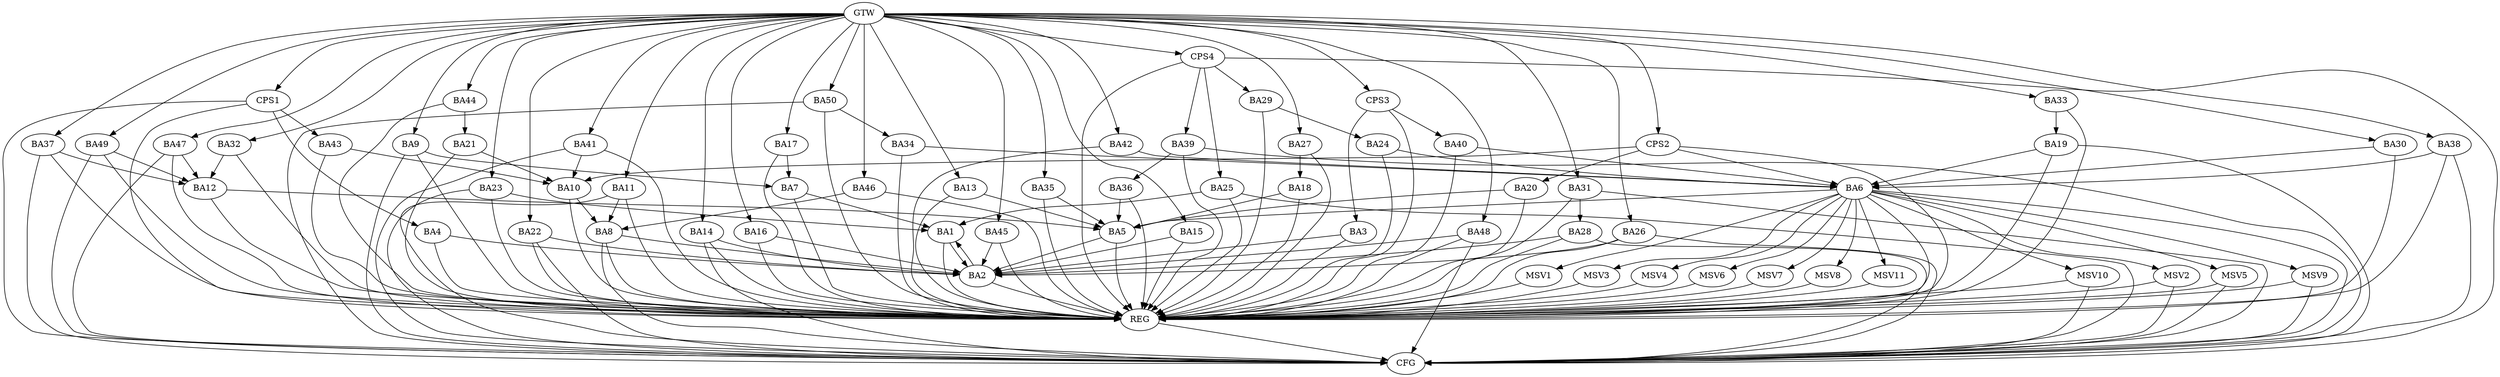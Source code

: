strict digraph G {
  BA1 [ label="BA1" ];
  BA2 [ label="BA2" ];
  BA3 [ label="BA3" ];
  BA4 [ label="BA4" ];
  BA5 [ label="BA5" ];
  BA6 [ label="BA6" ];
  BA7 [ label="BA7" ];
  BA8 [ label="BA8" ];
  BA9 [ label="BA9" ];
  BA10 [ label="BA10" ];
  BA11 [ label="BA11" ];
  BA12 [ label="BA12" ];
  BA13 [ label="BA13" ];
  BA14 [ label="BA14" ];
  BA15 [ label="BA15" ];
  BA16 [ label="BA16" ];
  BA17 [ label="BA17" ];
  BA18 [ label="BA18" ];
  BA19 [ label="BA19" ];
  BA20 [ label="BA20" ];
  BA21 [ label="BA21" ];
  BA22 [ label="BA22" ];
  BA23 [ label="BA23" ];
  BA24 [ label="BA24" ];
  BA25 [ label="BA25" ];
  BA26 [ label="BA26" ];
  BA27 [ label="BA27" ];
  BA28 [ label="BA28" ];
  BA29 [ label="BA29" ];
  BA30 [ label="BA30" ];
  BA31 [ label="BA31" ];
  BA32 [ label="BA32" ];
  BA33 [ label="BA33" ];
  BA34 [ label="BA34" ];
  BA35 [ label="BA35" ];
  BA36 [ label="BA36" ];
  BA37 [ label="BA37" ];
  BA38 [ label="BA38" ];
  BA39 [ label="BA39" ];
  BA40 [ label="BA40" ];
  BA41 [ label="BA41" ];
  BA42 [ label="BA42" ];
  BA43 [ label="BA43" ];
  BA44 [ label="BA44" ];
  BA45 [ label="BA45" ];
  BA46 [ label="BA46" ];
  BA47 [ label="BA47" ];
  BA48 [ label="BA48" ];
  BA49 [ label="BA49" ];
  BA50 [ label="BA50" ];
  CPS1 [ label="CPS1" ];
  CPS2 [ label="CPS2" ];
  CPS3 [ label="CPS3" ];
  CPS4 [ label="CPS4" ];
  GTW [ label="GTW" ];
  REG [ label="REG" ];
  CFG [ label="CFG" ];
  MSV1 [ label="MSV1" ];
  MSV2 [ label="MSV2" ];
  MSV3 [ label="MSV3" ];
  MSV4 [ label="MSV4" ];
  MSV5 [ label="MSV5" ];
  MSV6 [ label="MSV6" ];
  MSV7 [ label="MSV7" ];
  MSV8 [ label="MSV8" ];
  MSV9 [ label="MSV9" ];
  MSV10 [ label="MSV10" ];
  MSV11 [ label="MSV11" ];
  BA1 -> BA2;
  BA2 -> BA1;
  BA3 -> BA2;
  BA4 -> BA2;
  BA5 -> BA2;
  BA6 -> BA5;
  BA7 -> BA1;
  BA8 -> BA2;
  BA9 -> BA7;
  BA10 -> BA8;
  BA11 -> BA8;
  BA12 -> BA5;
  BA13 -> BA5;
  BA14 -> BA2;
  BA15 -> BA2;
  BA16 -> BA2;
  BA17 -> BA7;
  BA18 -> BA5;
  BA19 -> BA6;
  BA20 -> BA5;
  BA21 -> BA10;
  BA22 -> BA2;
  BA23 -> BA1;
  BA24 -> BA6;
  BA25 -> BA1;
  BA26 -> BA2;
  BA27 -> BA18;
  BA28 -> BA2;
  BA29 -> BA24;
  BA30 -> BA6;
  BA31 -> BA28;
  BA32 -> BA12;
  BA33 -> BA19;
  BA34 -> BA6;
  BA35 -> BA5;
  BA36 -> BA5;
  BA37 -> BA12;
  BA38 -> BA6;
  BA39 -> BA36;
  BA40 -> BA6;
  BA41 -> BA10;
  BA42 -> BA6;
  BA43 -> BA10;
  BA44 -> BA21;
  BA45 -> BA2;
  BA46 -> BA8;
  BA47 -> BA12;
  BA48 -> BA2;
  BA49 -> BA12;
  BA50 -> BA34;
  CPS1 -> BA43;
  CPS1 -> BA4;
  CPS2 -> BA10;
  CPS2 -> BA20;
  CPS2 -> BA6;
  CPS3 -> BA3;
  CPS3 -> BA40;
  CPS4 -> BA25;
  CPS4 -> BA29;
  CPS4 -> BA39;
  GTW -> BA9;
  GTW -> BA11;
  GTW -> BA13;
  GTW -> BA14;
  GTW -> BA15;
  GTW -> BA16;
  GTW -> BA17;
  GTW -> BA22;
  GTW -> BA23;
  GTW -> BA26;
  GTW -> BA27;
  GTW -> BA30;
  GTW -> BA31;
  GTW -> BA32;
  GTW -> BA33;
  GTW -> BA35;
  GTW -> BA37;
  GTW -> BA38;
  GTW -> BA41;
  GTW -> BA42;
  GTW -> BA44;
  GTW -> BA45;
  GTW -> BA46;
  GTW -> BA47;
  GTW -> BA48;
  GTW -> BA49;
  GTW -> BA50;
  GTW -> CPS1;
  GTW -> CPS2;
  GTW -> CPS3;
  GTW -> CPS4;
  BA1 -> REG;
  BA2 -> REG;
  BA3 -> REG;
  BA4 -> REG;
  BA5 -> REG;
  BA6 -> REG;
  BA7 -> REG;
  BA8 -> REG;
  BA9 -> REG;
  BA10 -> REG;
  BA11 -> REG;
  BA12 -> REG;
  BA13 -> REG;
  BA14 -> REG;
  BA15 -> REG;
  BA16 -> REG;
  BA17 -> REG;
  BA18 -> REG;
  BA19 -> REG;
  BA20 -> REG;
  BA21 -> REG;
  BA22 -> REG;
  BA23 -> REG;
  BA24 -> REG;
  BA25 -> REG;
  BA26 -> REG;
  BA27 -> REG;
  BA28 -> REG;
  BA29 -> REG;
  BA30 -> REG;
  BA31 -> REG;
  BA32 -> REG;
  BA33 -> REG;
  BA34 -> REG;
  BA35 -> REG;
  BA36 -> REG;
  BA37 -> REG;
  BA38 -> REG;
  BA39 -> REG;
  BA40 -> REG;
  BA41 -> REG;
  BA42 -> REG;
  BA43 -> REG;
  BA44 -> REG;
  BA45 -> REG;
  BA46 -> REG;
  BA47 -> REG;
  BA48 -> REG;
  BA49 -> REG;
  BA50 -> REG;
  CPS1 -> REG;
  CPS2 -> REG;
  CPS3 -> REG;
  CPS4 -> REG;
  BA28 -> CFG;
  BA38 -> CFG;
  BA37 -> CFG;
  BA22 -> CFG;
  BA26 -> CFG;
  BA49 -> CFG;
  CPS4 -> CFG;
  BA25 -> CFG;
  BA8 -> CFG;
  BA41 -> CFG;
  BA14 -> CFG;
  BA48 -> CFG;
  BA31 -> CFG;
  BA39 -> CFG;
  BA47 -> CFG;
  BA23 -> CFG;
  BA11 -> CFG;
  BA19 -> CFG;
  BA50 -> CFG;
  BA6 -> CFG;
  CPS1 -> CFG;
  BA9 -> CFG;
  REG -> CFG;
  BA6 -> MSV1;
  BA6 -> MSV2;
  BA6 -> MSV3;
  BA6 -> MSV4;
  BA6 -> MSV5;
  BA6 -> MSV6;
  MSV1 -> REG;
  MSV2 -> REG;
  MSV2 -> CFG;
  MSV3 -> REG;
  MSV4 -> REG;
  MSV5 -> REG;
  MSV5 -> CFG;
  MSV6 -> REG;
  BA6 -> MSV7;
  BA6 -> MSV8;
  MSV7 -> REG;
  MSV8 -> REG;
  BA6 -> MSV9;
  MSV9 -> REG;
  MSV9 -> CFG;
  BA6 -> MSV10;
  BA6 -> MSV11;
  MSV10 -> REG;
  MSV10 -> CFG;
  MSV11 -> REG;
}
